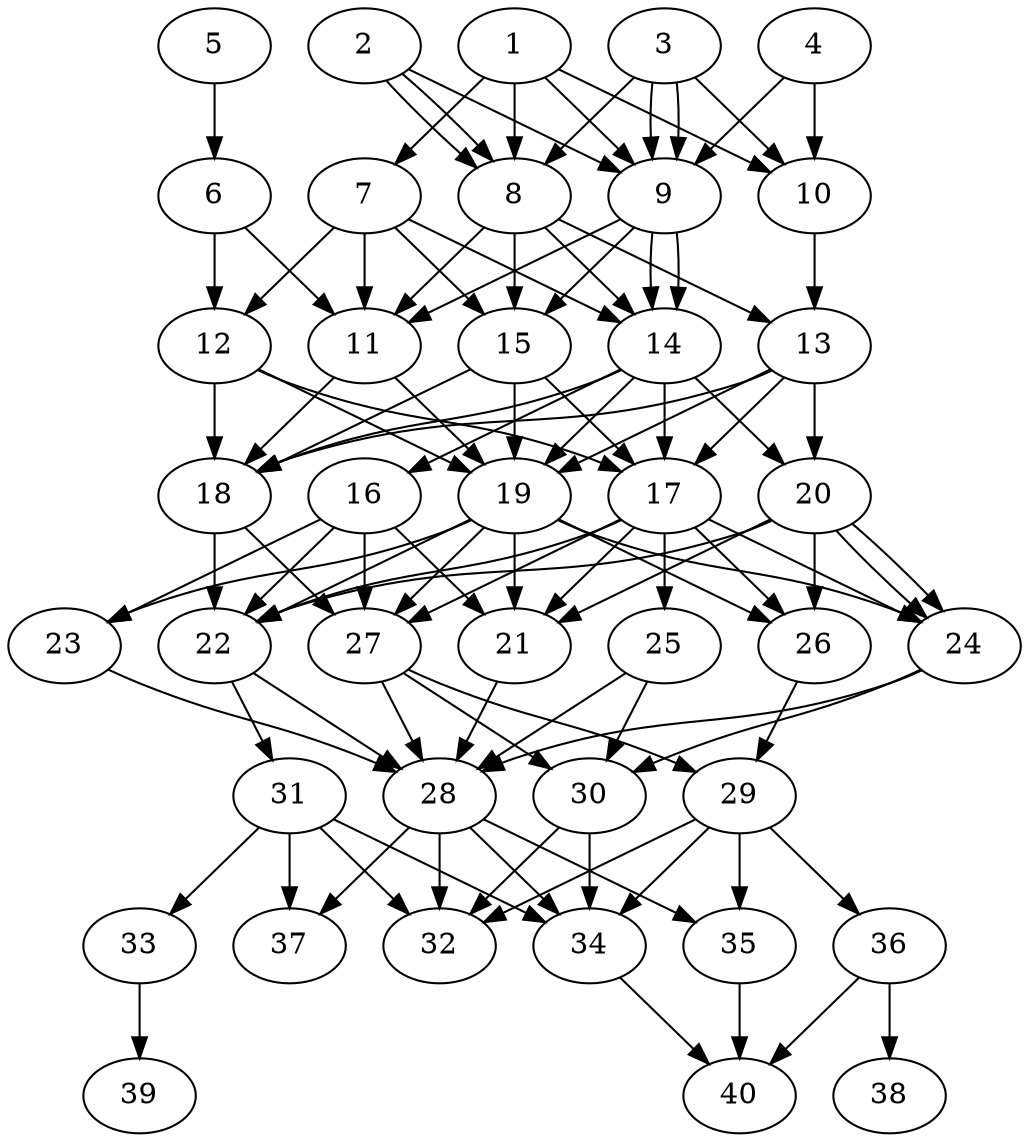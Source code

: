 // DAG automatically generated by daggen at Thu Oct  3 14:06:50 2019
// ./daggen --dot -n 40 --ccr 0.4 --fat 0.5 --regular 0.7 --density 0.9 --mindata 5242880 --maxdata 52428800 
digraph G {
  1 [size="46103040", alpha="0.16", expect_size="18441216"] 
  1 -> 7 [size ="18441216"]
  1 -> 8 [size ="18441216"]
  1 -> 9 [size ="18441216"]
  1 -> 10 [size ="18441216"]
  2 [size="20674560", alpha="0.17", expect_size="8269824"] 
  2 -> 8 [size ="8269824"]
  2 -> 8 [size ="8269824"]
  2 -> 9 [size ="8269824"]
  3 [size="55795200", alpha="0.04", expect_size="22318080"] 
  3 -> 8 [size ="22318080"]
  3 -> 9 [size ="22318080"]
  3 -> 9 [size ="22318080"]
  3 -> 10 [size ="22318080"]
  4 [size="87818240", alpha="0.11", expect_size="35127296"] 
  4 -> 9 [size ="35127296"]
  4 -> 10 [size ="35127296"]
  5 [size="88650240", alpha="0.19", expect_size="35460096"] 
  5 -> 6 [size ="35460096"]
  6 [size="47006720", alpha="0.14", expect_size="18802688"] 
  6 -> 11 [size ="18802688"]
  6 -> 12 [size ="18802688"]
  7 [size="21237760", alpha="0.02", expect_size="8495104"] 
  7 -> 11 [size ="8495104"]
  7 -> 12 [size ="8495104"]
  7 -> 14 [size ="8495104"]
  7 -> 15 [size ="8495104"]
  8 [size="128765440", alpha="0.06", expect_size="51506176"] 
  8 -> 11 [size ="51506176"]
  8 -> 13 [size ="51506176"]
  8 -> 14 [size ="51506176"]
  8 -> 15 [size ="51506176"]
  9 [size="47723520", alpha="0.12", expect_size="19089408"] 
  9 -> 11 [size ="19089408"]
  9 -> 14 [size ="19089408"]
  9 -> 14 [size ="19089408"]
  9 -> 15 [size ="19089408"]
  10 [size="23930880", alpha="0.05", expect_size="9572352"] 
  10 -> 13 [size ="9572352"]
  11 [size="129902080", alpha="0.07", expect_size="51960832"] 
  11 -> 18 [size ="51960832"]
  11 -> 19 [size ="51960832"]
  12 [size="107770880", alpha="0.07", expect_size="43108352"] 
  12 -> 17 [size ="43108352"]
  12 -> 18 [size ="43108352"]
  12 -> 19 [size ="43108352"]
  13 [size="89264640", alpha="0.16", expect_size="35705856"] 
  13 -> 17 [size ="35705856"]
  13 -> 18 [size ="35705856"]
  13 -> 19 [size ="35705856"]
  13 -> 20 [size ="35705856"]
  14 [size="111042560", alpha="0.13", expect_size="44417024"] 
  14 -> 16 [size ="44417024"]
  14 -> 17 [size ="44417024"]
  14 -> 18 [size ="44417024"]
  14 -> 19 [size ="44417024"]
  14 -> 20 [size ="44417024"]
  15 [size="58480640", alpha="0.05", expect_size="23392256"] 
  15 -> 17 [size ="23392256"]
  15 -> 18 [size ="23392256"]
  15 -> 19 [size ="23392256"]
  16 [size="52828160", alpha="0.13", expect_size="21131264"] 
  16 -> 21 [size ="21131264"]
  16 -> 22 [size ="21131264"]
  16 -> 23 [size ="21131264"]
  16 -> 27 [size ="21131264"]
  17 [size="16573440", alpha="0.17", expect_size="6629376"] 
  17 -> 21 [size ="6629376"]
  17 -> 22 [size ="6629376"]
  17 -> 24 [size ="6629376"]
  17 -> 25 [size ="6629376"]
  17 -> 26 [size ="6629376"]
  17 -> 27 [size ="6629376"]
  18 [size="26048000", alpha="0.08", expect_size="10419200"] 
  18 -> 22 [size ="10419200"]
  18 -> 27 [size ="10419200"]
  19 [size="62850560", alpha="0.05", expect_size="25140224"] 
  19 -> 21 [size ="25140224"]
  19 -> 22 [size ="25140224"]
  19 -> 23 [size ="25140224"]
  19 -> 24 [size ="25140224"]
  19 -> 26 [size ="25140224"]
  19 -> 27 [size ="25140224"]
  20 [size="17162240", alpha="0.07", expect_size="6864896"] 
  20 -> 21 [size ="6864896"]
  20 -> 22 [size ="6864896"]
  20 -> 24 [size ="6864896"]
  20 -> 24 [size ="6864896"]
  20 -> 26 [size ="6864896"]
  21 [size="47109120", alpha="0.14", expect_size="18843648"] 
  21 -> 28 [size ="18843648"]
  22 [size="90621440", alpha="0.02", expect_size="36248576"] 
  22 -> 28 [size ="36248576"]
  22 -> 31 [size ="36248576"]
  23 [size="130245120", alpha="0.18", expect_size="52098048"] 
  23 -> 28 [size ="52098048"]
  24 [size="103869440", alpha="0.06", expect_size="41547776"] 
  24 -> 28 [size ="41547776"]
  24 -> 30 [size ="41547776"]
  25 [size="60840960", alpha="0.07", expect_size="24336384"] 
  25 -> 28 [size ="24336384"]
  25 -> 30 [size ="24336384"]
  26 [size="88335360", alpha="0.14", expect_size="35334144"] 
  26 -> 29 [size ="35334144"]
  27 [size="49761280", alpha="0.03", expect_size="19904512"] 
  27 -> 28 [size ="19904512"]
  27 -> 29 [size ="19904512"]
  27 -> 30 [size ="19904512"]
  28 [size="34496000", alpha="0.10", expect_size="13798400"] 
  28 -> 32 [size ="13798400"]
  28 -> 34 [size ="13798400"]
  28 -> 35 [size ="13798400"]
  28 -> 37 [size ="13798400"]
  29 [size="80998400", alpha="0.04", expect_size="32399360"] 
  29 -> 32 [size ="32399360"]
  29 -> 34 [size ="32399360"]
  29 -> 35 [size ="32399360"]
  29 -> 36 [size ="32399360"]
  30 [size="111298560", alpha="0.20", expect_size="44519424"] 
  30 -> 32 [size ="44519424"]
  30 -> 34 [size ="44519424"]
  31 [size="32803840", alpha="0.15", expect_size="13121536"] 
  31 -> 32 [size ="13121536"]
  31 -> 33 [size ="13121536"]
  31 -> 34 [size ="13121536"]
  31 -> 37 [size ="13121536"]
  32 [size="114439680", alpha="0.07", expect_size="45775872"] 
  33 [size="127843840", alpha="0.11", expect_size="51137536"] 
  33 -> 39 [size ="51137536"]
  34 [size="115706880", alpha="0.12", expect_size="46282752"] 
  34 -> 40 [size ="46282752"]
  35 [size="34775040", alpha="0.01", expect_size="13910016"] 
  35 -> 40 [size ="13910016"]
  36 [size="78563840", alpha="0.16", expect_size="31425536"] 
  36 -> 38 [size ="31425536"]
  36 -> 40 [size ="31425536"]
  37 [size="45038080", alpha="0.12", expect_size="18015232"] 
  38 [size="60293120", alpha="0.10", expect_size="24117248"] 
  39 [size="122030080", alpha="0.17", expect_size="48812032"] 
  40 [size="28930560", alpha="0.04", expect_size="11572224"] 
}
